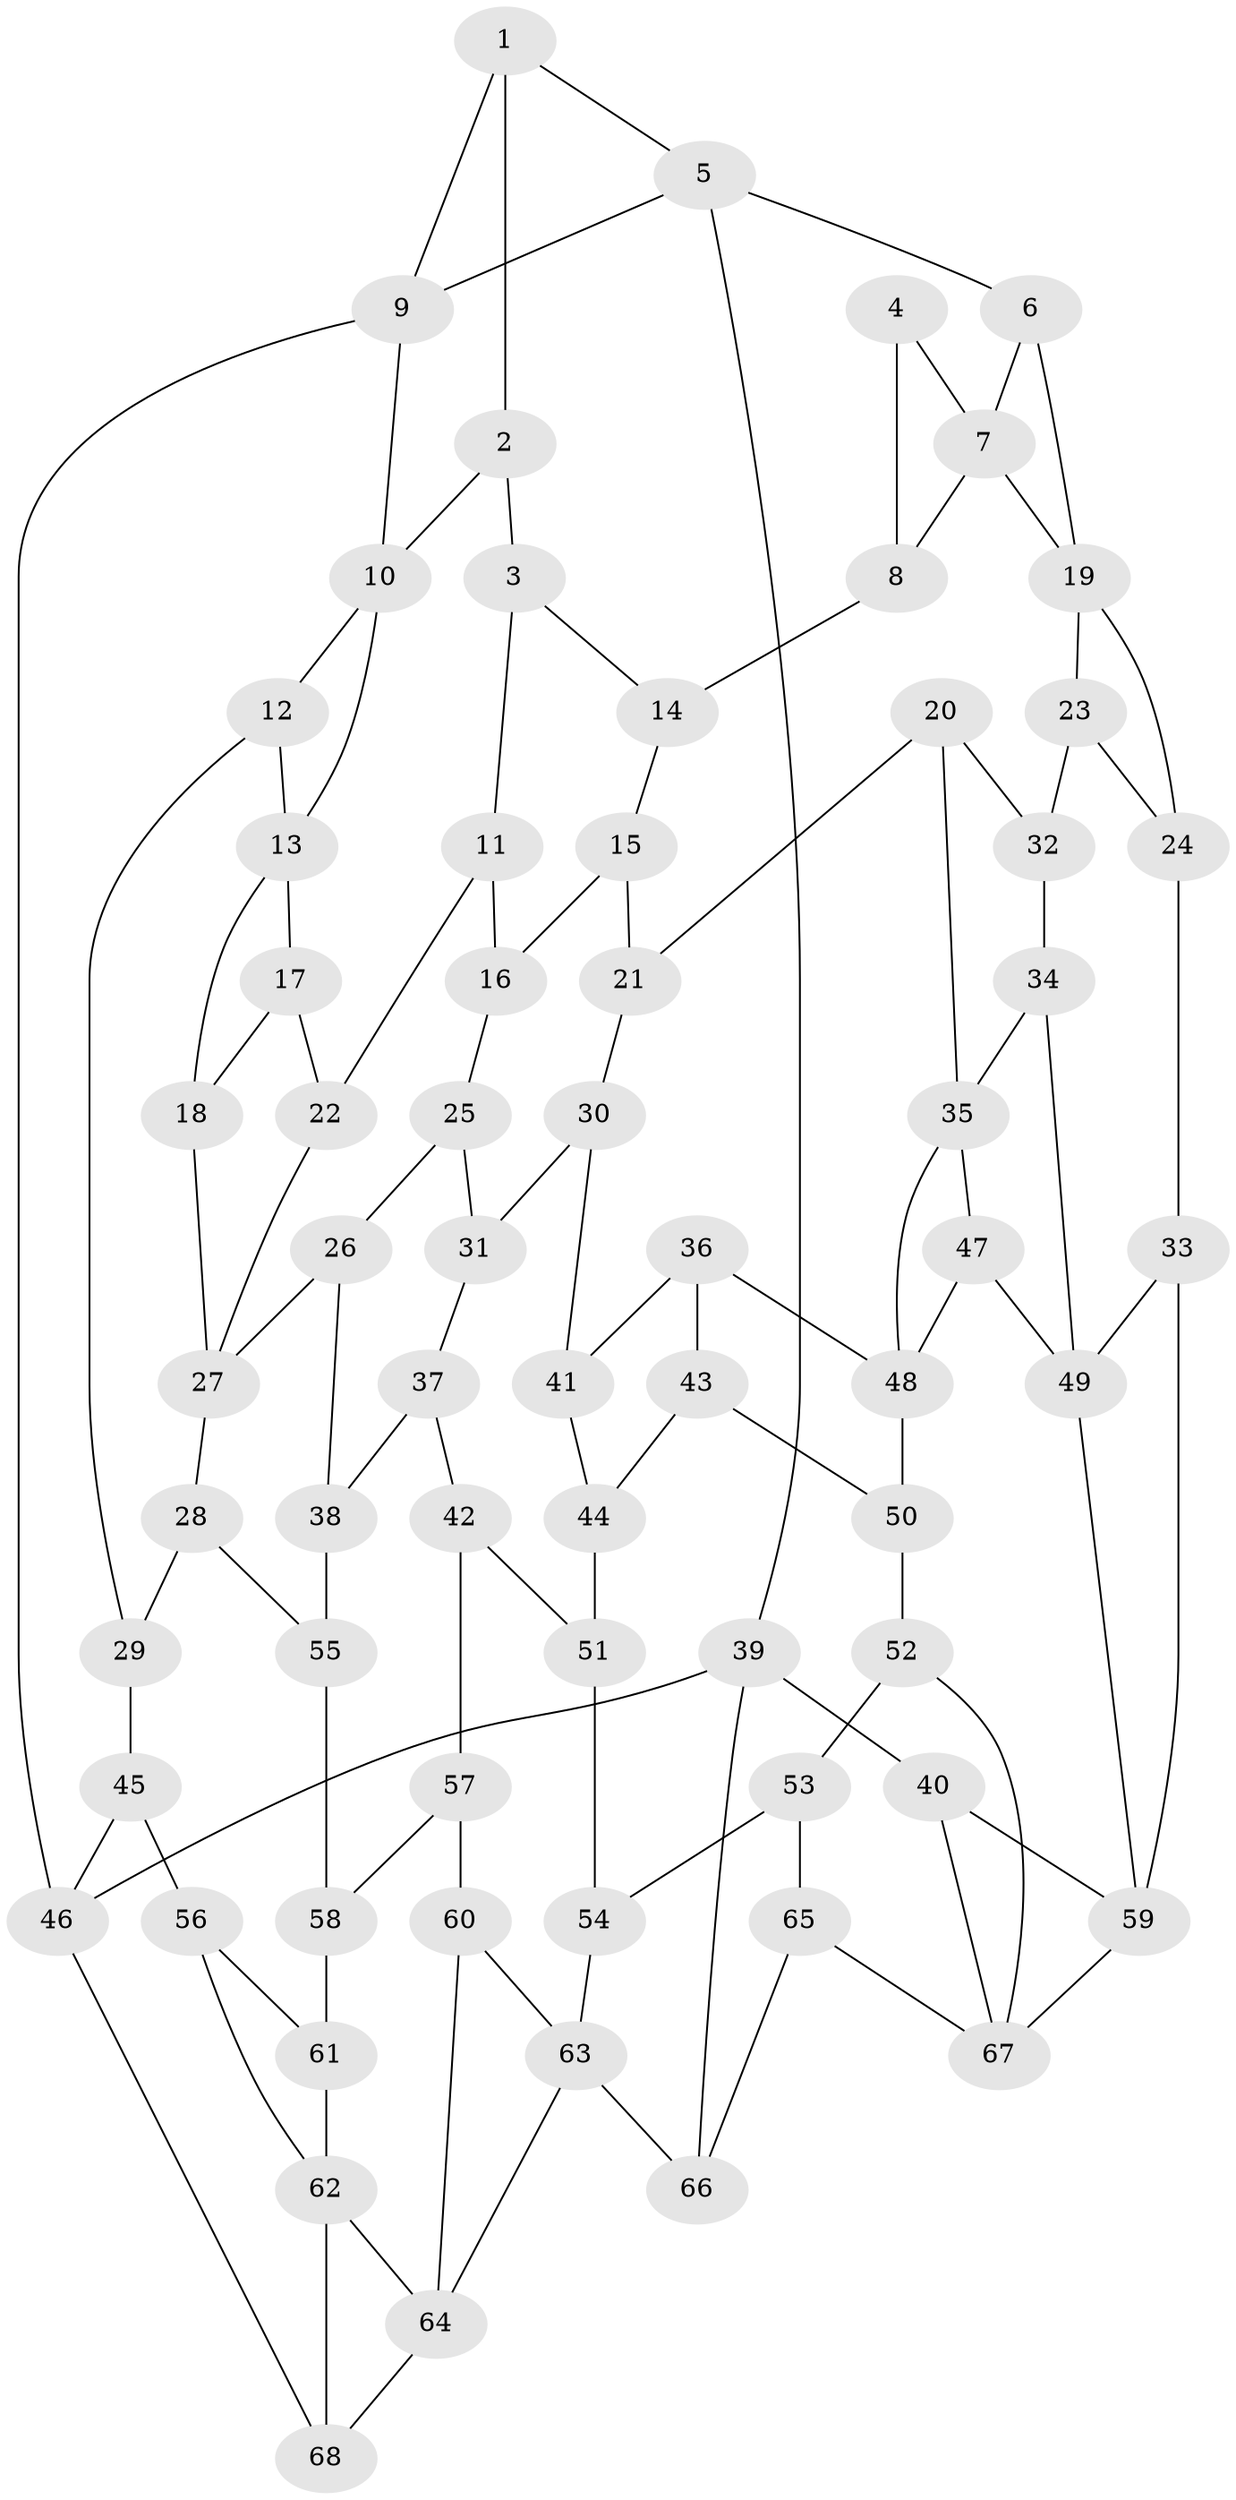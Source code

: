 // original degree distribution, {3: 0.03125, 4: 0.22916666666666666, 5: 0.5104166666666666, 6: 0.22916666666666666}
// Generated by graph-tools (version 1.1) at 2025/38/03/04/25 23:38:21]
// undirected, 68 vertices, 110 edges
graph export_dot {
  node [color=gray90,style=filled];
  1;
  2;
  3;
  4;
  5;
  6;
  7;
  8;
  9;
  10;
  11;
  12;
  13;
  14;
  15;
  16;
  17;
  18;
  19;
  20;
  21;
  22;
  23;
  24;
  25;
  26;
  27;
  28;
  29;
  30;
  31;
  32;
  33;
  34;
  35;
  36;
  37;
  38;
  39;
  40;
  41;
  42;
  43;
  44;
  45;
  46;
  47;
  48;
  49;
  50;
  51;
  52;
  53;
  54;
  55;
  56;
  57;
  58;
  59;
  60;
  61;
  62;
  63;
  64;
  65;
  66;
  67;
  68;
  1 -- 2 [weight=1.0];
  1 -- 5 [weight=1.0];
  1 -- 9 [weight=1.0];
  2 -- 3 [weight=1.0];
  2 -- 10 [weight=1.0];
  3 -- 11 [weight=1.0];
  3 -- 14 [weight=1.0];
  4 -- 7 [weight=1.0];
  4 -- 8 [weight=1.0];
  5 -- 6 [weight=1.0];
  5 -- 9 [weight=1.0];
  5 -- 39 [weight=1.0];
  6 -- 7 [weight=1.0];
  6 -- 19 [weight=1.0];
  7 -- 8 [weight=1.0];
  7 -- 19 [weight=1.0];
  8 -- 14 [weight=2.0];
  9 -- 10 [weight=1.0];
  9 -- 46 [weight=1.0];
  10 -- 12 [weight=1.0];
  10 -- 13 [weight=1.0];
  11 -- 16 [weight=1.0];
  11 -- 22 [weight=1.0];
  12 -- 13 [weight=1.0];
  12 -- 29 [weight=1.0];
  13 -- 17 [weight=1.0];
  13 -- 18 [weight=1.0];
  14 -- 15 [weight=1.0];
  15 -- 16 [weight=1.0];
  15 -- 21 [weight=1.0];
  16 -- 25 [weight=1.0];
  17 -- 18 [weight=1.0];
  17 -- 22 [weight=2.0];
  18 -- 27 [weight=1.0];
  19 -- 23 [weight=1.0];
  19 -- 24 [weight=1.0];
  20 -- 21 [weight=1.0];
  20 -- 32 [weight=1.0];
  20 -- 35 [weight=1.0];
  21 -- 30 [weight=1.0];
  22 -- 27 [weight=1.0];
  23 -- 24 [weight=1.0];
  23 -- 32 [weight=1.0];
  24 -- 33 [weight=1.0];
  25 -- 26 [weight=1.0];
  25 -- 31 [weight=1.0];
  26 -- 27 [weight=1.0];
  26 -- 38 [weight=1.0];
  27 -- 28 [weight=1.0];
  28 -- 29 [weight=1.0];
  28 -- 55 [weight=1.0];
  29 -- 45 [weight=1.0];
  30 -- 31 [weight=1.0];
  30 -- 41 [weight=2.0];
  31 -- 37 [weight=1.0];
  32 -- 34 [weight=1.0];
  33 -- 49 [weight=1.0];
  33 -- 59 [weight=1.0];
  34 -- 35 [weight=1.0];
  34 -- 49 [weight=1.0];
  35 -- 47 [weight=1.0];
  35 -- 48 [weight=1.0];
  36 -- 41 [weight=1.0];
  36 -- 43 [weight=1.0];
  36 -- 48 [weight=1.0];
  37 -- 38 [weight=1.0];
  37 -- 42 [weight=1.0];
  38 -- 55 [weight=2.0];
  39 -- 40 [weight=1.0];
  39 -- 46 [weight=1.0];
  39 -- 66 [weight=1.0];
  40 -- 59 [weight=1.0];
  40 -- 67 [weight=1.0];
  41 -- 44 [weight=1.0];
  42 -- 51 [weight=1.0];
  42 -- 57 [weight=1.0];
  43 -- 44 [weight=1.0];
  43 -- 50 [weight=1.0];
  44 -- 51 [weight=2.0];
  45 -- 46 [weight=1.0];
  45 -- 56 [weight=1.0];
  46 -- 68 [weight=1.0];
  47 -- 48 [weight=1.0];
  47 -- 49 [weight=1.0];
  48 -- 50 [weight=1.0];
  49 -- 59 [weight=1.0];
  50 -- 52 [weight=1.0];
  51 -- 54 [weight=1.0];
  52 -- 53 [weight=1.0];
  52 -- 67 [weight=1.0];
  53 -- 54 [weight=1.0];
  53 -- 65 [weight=1.0];
  54 -- 63 [weight=1.0];
  55 -- 58 [weight=1.0];
  56 -- 61 [weight=1.0];
  56 -- 62 [weight=1.0];
  57 -- 58 [weight=1.0];
  57 -- 60 [weight=1.0];
  58 -- 61 [weight=2.0];
  59 -- 67 [weight=1.0];
  60 -- 63 [weight=1.0];
  60 -- 64 [weight=1.0];
  61 -- 62 [weight=1.0];
  62 -- 64 [weight=1.0];
  62 -- 68 [weight=1.0];
  63 -- 64 [weight=1.0];
  63 -- 66 [weight=1.0];
  64 -- 68 [weight=1.0];
  65 -- 66 [weight=1.0];
  65 -- 67 [weight=1.0];
}
